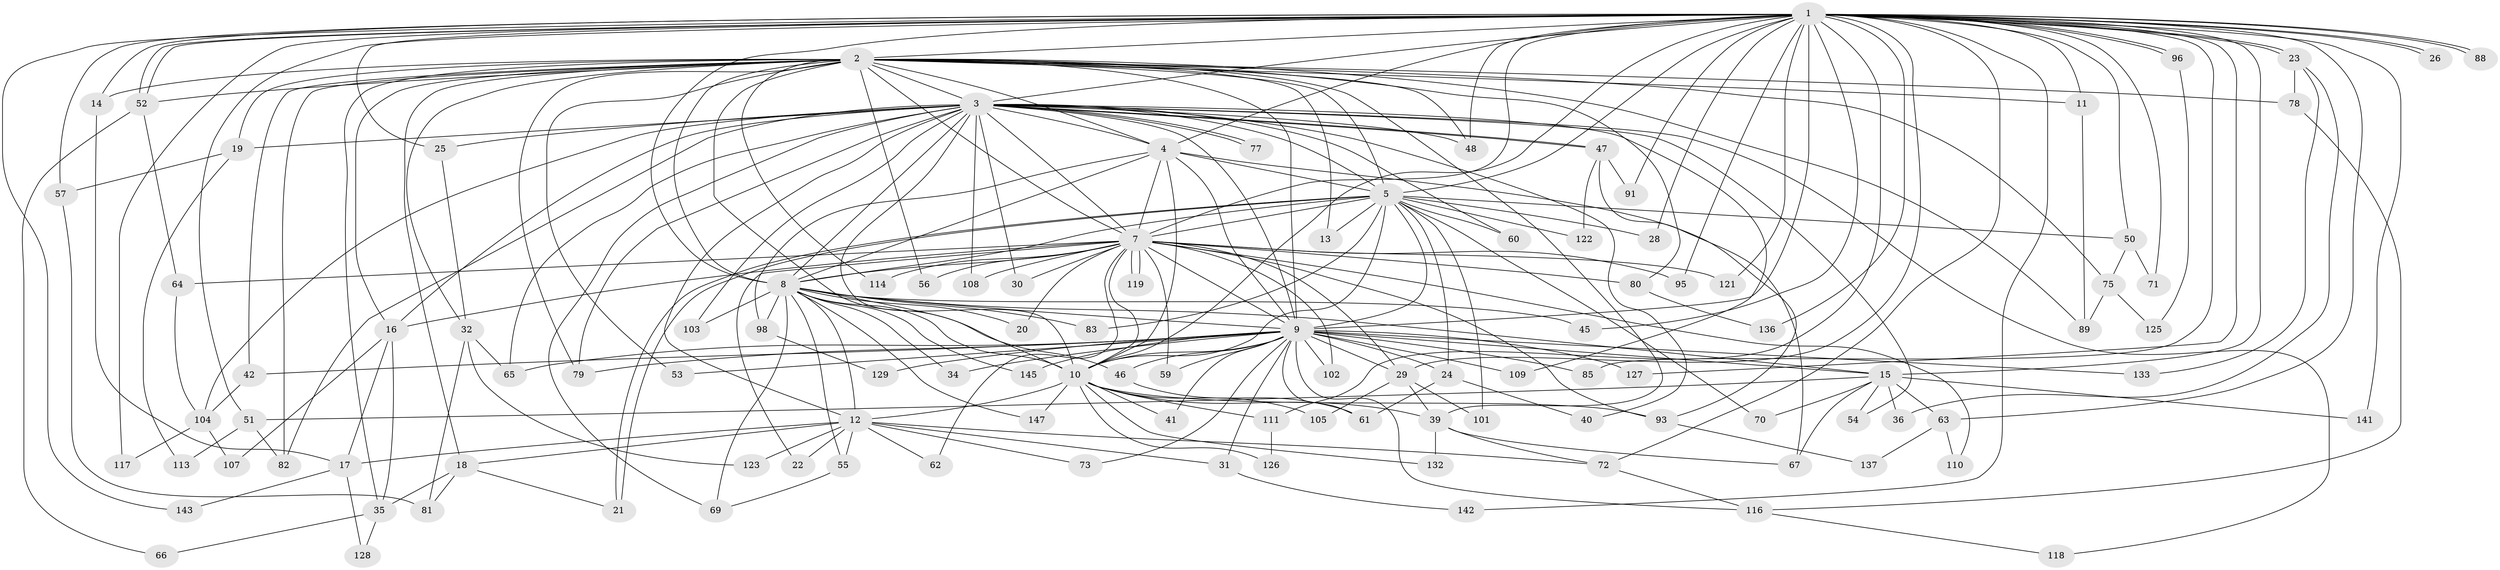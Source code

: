 // Generated by graph-tools (version 1.1) at 2025/51/02/27/25 19:51:46]
// undirected, 112 vertices, 264 edges
graph export_dot {
graph [start="1"]
  node [color=gray90,style=filled];
  1 [super="+27"];
  2 [super="+6"];
  3 [super="+99"];
  4 [super="+92"];
  5 [super="+43"];
  7 [super="+76"];
  8 [super="+112"];
  9 [super="+44"];
  10 [super="+58"];
  11;
  12 [super="+33"];
  13;
  14;
  15 [super="+144"];
  16 [super="+38"];
  17 [super="+140"];
  18 [super="+97"];
  19 [super="+37"];
  20;
  21;
  22;
  23;
  24;
  25 [super="+84"];
  26;
  28;
  29 [super="+115"];
  30;
  31;
  32;
  34;
  35 [super="+68"];
  36;
  39;
  40;
  41;
  42;
  45;
  46 [super="+74"];
  47 [super="+106"];
  48 [super="+49"];
  50 [super="+130"];
  51;
  52 [super="+138"];
  53;
  54;
  55;
  56;
  57;
  59;
  60;
  61 [super="+120"];
  62;
  63;
  64;
  65 [super="+90"];
  66;
  67;
  69 [super="+139"];
  70;
  71;
  72 [super="+100"];
  73;
  75;
  77;
  78;
  79 [super="+86"];
  80 [super="+124"];
  81 [super="+135"];
  82 [super="+87"];
  83;
  85;
  88;
  89 [super="+134"];
  91;
  93 [super="+94"];
  95;
  96;
  98;
  101;
  102;
  103;
  104 [super="+146"];
  105;
  107;
  108;
  109;
  110;
  111;
  113;
  114;
  116 [super="+131"];
  117;
  118;
  119;
  121;
  122;
  123;
  125;
  126;
  127;
  128;
  129;
  132;
  133;
  136;
  137;
  141;
  142;
  143;
  145;
  147;
  1 -- 2 [weight=2];
  1 -- 3;
  1 -- 4 [weight=2];
  1 -- 5;
  1 -- 7 [weight=2];
  1 -- 8;
  1 -- 9;
  1 -- 10;
  1 -- 11;
  1 -- 14;
  1 -- 15 [weight=2];
  1 -- 23;
  1 -- 23;
  1 -- 25;
  1 -- 26;
  1 -- 26;
  1 -- 28;
  1 -- 45;
  1 -- 48;
  1 -- 50;
  1 -- 51;
  1 -- 52;
  1 -- 52;
  1 -- 57;
  1 -- 63;
  1 -- 71;
  1 -- 72;
  1 -- 85;
  1 -- 88;
  1 -- 88;
  1 -- 95;
  1 -- 96;
  1 -- 96;
  1 -- 111;
  1 -- 117;
  1 -- 121;
  1 -- 136;
  1 -- 141;
  1 -- 142;
  1 -- 143;
  1 -- 91;
  1 -- 127;
  1 -- 29;
  2 -- 3 [weight=2];
  2 -- 4 [weight=2];
  2 -- 5 [weight=3];
  2 -- 7 [weight=2];
  2 -- 8 [weight=2];
  2 -- 9 [weight=2];
  2 -- 10 [weight=2];
  2 -- 11;
  2 -- 13;
  2 -- 16;
  2 -- 19 [weight=2];
  2 -- 39;
  2 -- 42;
  2 -- 53;
  2 -- 56;
  2 -- 75;
  2 -- 14;
  2 -- 78;
  2 -- 79;
  2 -- 80;
  2 -- 18;
  2 -- 32;
  2 -- 35;
  2 -- 114;
  2 -- 82;
  2 -- 48;
  2 -- 52;
  2 -- 89;
  3 -- 4;
  3 -- 5;
  3 -- 7;
  3 -- 8;
  3 -- 9;
  3 -- 10;
  3 -- 19;
  3 -- 25 [weight=2];
  3 -- 30;
  3 -- 40;
  3 -- 47;
  3 -- 47;
  3 -- 48;
  3 -- 54;
  3 -- 60;
  3 -- 65;
  3 -- 69;
  3 -- 77;
  3 -- 77;
  3 -- 82;
  3 -- 103;
  3 -- 108;
  3 -- 109;
  3 -- 118;
  3 -- 12;
  3 -- 16;
  3 -- 79 [weight=2];
  3 -- 104;
  4 -- 5;
  4 -- 7;
  4 -- 8;
  4 -- 9;
  4 -- 10;
  4 -- 93;
  4 -- 98;
  5 -- 7;
  5 -- 8;
  5 -- 9;
  5 -- 10;
  5 -- 13;
  5 -- 21;
  5 -- 21;
  5 -- 24;
  5 -- 28;
  5 -- 60;
  5 -- 70;
  5 -- 83;
  5 -- 101;
  5 -- 122;
  5 -- 50 [weight=2];
  7 -- 8 [weight=2];
  7 -- 9;
  7 -- 10;
  7 -- 16;
  7 -- 20;
  7 -- 22;
  7 -- 29;
  7 -- 30;
  7 -- 56;
  7 -- 59;
  7 -- 62;
  7 -- 64;
  7 -- 80 [weight=2];
  7 -- 95;
  7 -- 108;
  7 -- 110;
  7 -- 114;
  7 -- 119;
  7 -- 119;
  7 -- 121;
  7 -- 102;
  7 -- 93;
  8 -- 9;
  8 -- 10;
  8 -- 12;
  8 -- 20;
  8 -- 34;
  8 -- 45;
  8 -- 46;
  8 -- 55;
  8 -- 83;
  8 -- 98;
  8 -- 103;
  8 -- 145;
  8 -- 147;
  8 -- 69;
  8 -- 15;
  9 -- 10;
  9 -- 15;
  9 -- 24;
  9 -- 29 [weight=2];
  9 -- 31;
  9 -- 34;
  9 -- 41;
  9 -- 42;
  9 -- 46;
  9 -- 53;
  9 -- 59;
  9 -- 61 [weight=2];
  9 -- 65;
  9 -- 73;
  9 -- 79;
  9 -- 85;
  9 -- 102;
  9 -- 109;
  9 -- 116;
  9 -- 127;
  9 -- 129;
  9 -- 133;
  9 -- 145;
  10 -- 12;
  10 -- 41;
  10 -- 93;
  10 -- 105;
  10 -- 111;
  10 -- 126;
  10 -- 132;
  10 -- 147;
  10 -- 39;
  11 -- 89;
  12 -- 18;
  12 -- 22;
  12 -- 31;
  12 -- 55;
  12 -- 72;
  12 -- 73;
  12 -- 123;
  12 -- 62;
  12 -- 17;
  14 -- 17;
  15 -- 36;
  15 -- 51;
  15 -- 54;
  15 -- 63;
  15 -- 67;
  15 -- 70;
  15 -- 141;
  16 -- 17;
  16 -- 35;
  16 -- 107;
  17 -- 128;
  17 -- 143;
  18 -- 81;
  18 -- 35;
  18 -- 21;
  19 -- 113;
  19 -- 57;
  23 -- 36;
  23 -- 78;
  23 -- 133;
  24 -- 40;
  24 -- 61;
  25 -- 32;
  29 -- 39;
  29 -- 101;
  29 -- 105;
  31 -- 142;
  32 -- 81;
  32 -- 123;
  32 -- 65;
  35 -- 66;
  35 -- 128;
  39 -- 67;
  39 -- 132;
  39 -- 72;
  42 -- 104;
  46 -- 61;
  47 -- 91;
  47 -- 122;
  47 -- 67;
  50 -- 71;
  50 -- 75;
  51 -- 82;
  51 -- 113;
  52 -- 64;
  52 -- 66;
  55 -- 69;
  57 -- 81;
  63 -- 110;
  63 -- 137;
  64 -- 104;
  72 -- 116;
  75 -- 89;
  75 -- 125;
  78 -- 116;
  80 -- 136;
  93 -- 137;
  96 -- 125;
  98 -- 129;
  104 -- 107;
  104 -- 117;
  111 -- 126;
  116 -- 118;
}
